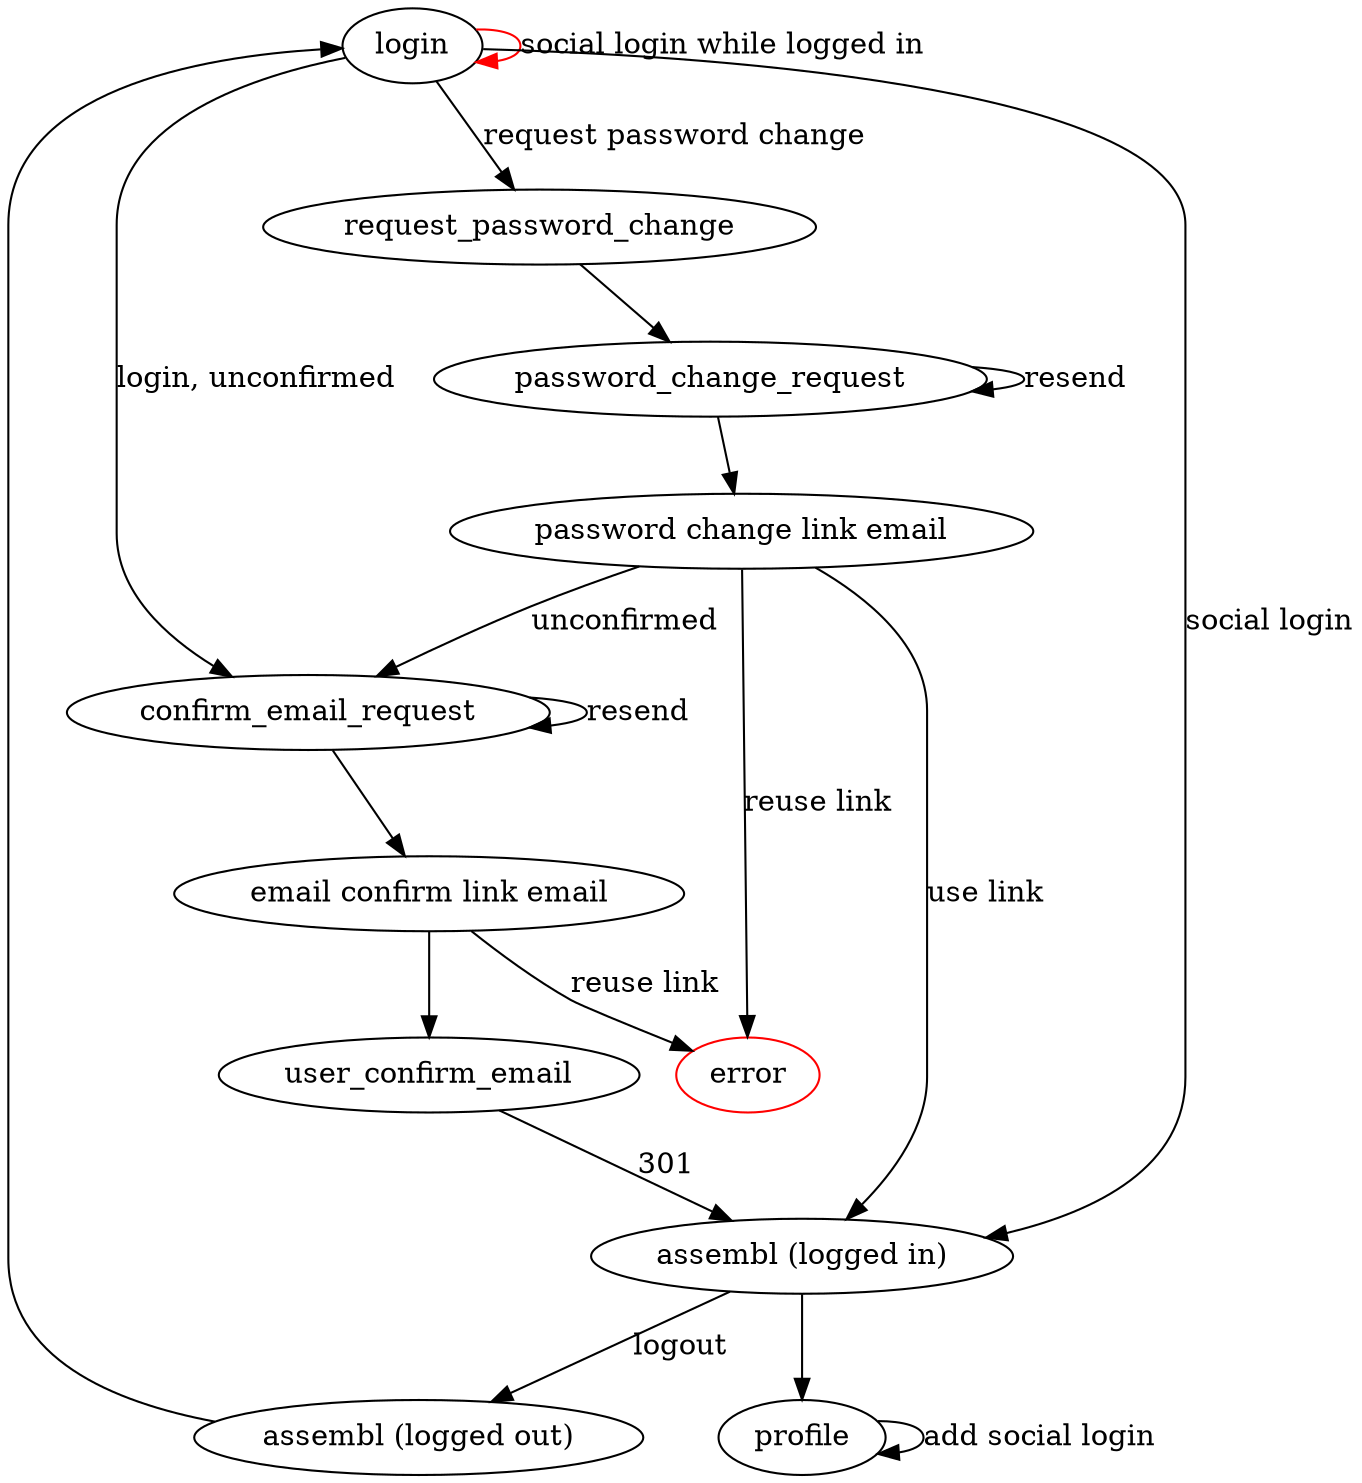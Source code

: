 strict digraph {

    login;
    "request_password_change";
    "email confirm link email";
    "password change link email";
    "assembl (logged out)";
    "profile";
    "assembl (logged in)";
    "error" [color="red"];
    "user_confirm_email";
    #"confirm_user_email";
    "confirm_email_request" ;
    "password_change_request";

    login -> "assembl (logged in)" [label=login];
    login->login [label="bad login", color=red];
    login -> "confirm_email_request" [label="register"];
    login -> "assembl (logged in)" [label="social login"];
    login -> "confirm_email_request" [label="login, unconfirmed"];
    "confirm_email_request" -> "confirm_email_request" [label=resend];
    confirm_email_request -> "email confirm link email";
    "email confirm link email"->user_confirm_email;
    user_confirm_email->"assembl (logged in)" [label=301];
    "email confirm link email"->error [label="reuse link"];
    login->request_password_change [label="request password change"];
    request_password_change->password_change_request;
    password_change_request->password_change_request [label=resend];
    password_change_request->"password change link email";
    "password change link email"->"assembl (logged in)" [label="use link"];
    "password change link email"->error [label="reuse link"];
    "password change link email"->"confirm_email_request" [label="unconfirmed"];
    "assembl (logged in)" -> "assembl (logged out)" [label="logout"];
    "assembl (logged out)" -> login;
    login -> login [label="social login while logged in"];
    "assembl (logged in)" -> profile;
    "profile" -> profile [label="add social login"];
    #"confirm_user_email"->"email confirm link email";
}